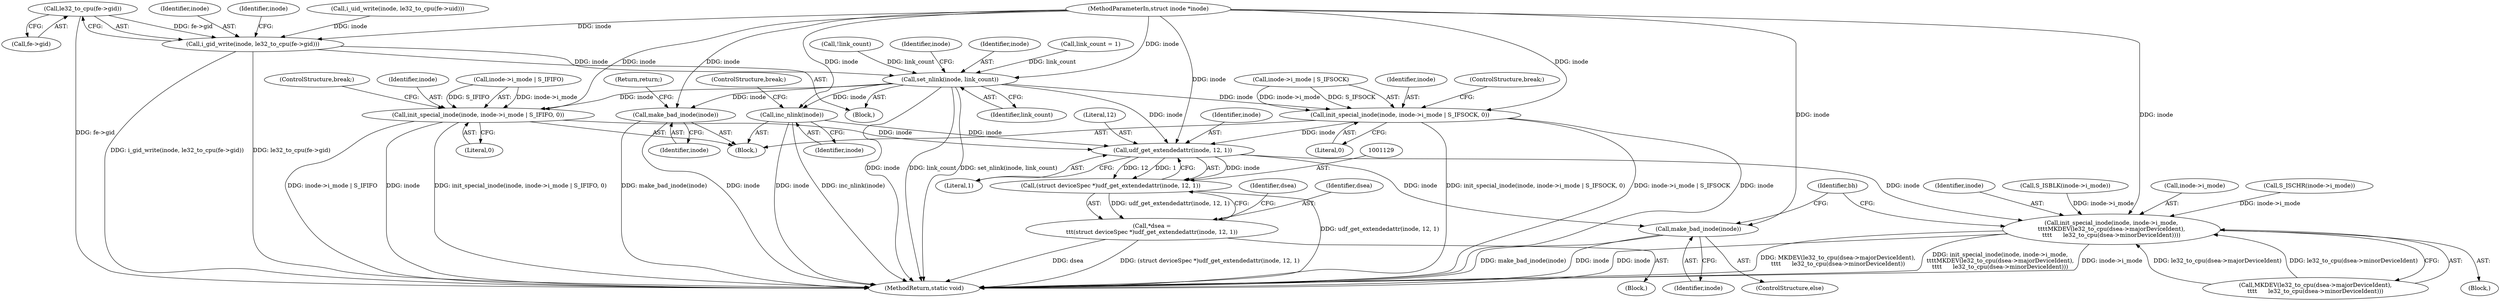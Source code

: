 digraph "0_linux_c03aa9f6e1f938618e6db2e23afef0574efeeb65@pointer" {
"1000607" [label="(Call,le32_to_cpu(fe->gid))"];
"1000605" [label="(Call,i_gid_write(inode, le32_to_cpu(fe->gid)))"];
"1000713" [label="(Call,set_nlink(inode, link_count))"];
"1000980" [label="(Call,inc_nlink(inode))"];
"1001130" [label="(Call,udf_get_extendedattr(inode, 12, 1))"];
"1001128" [label="(Call,(struct deviceSpec *)udf_get_extendedattr(inode, 12, 1))"];
"1001126" [label="(Call,*dsea =\n\t\t\t(struct deviceSpec *)udf_get_extendedattr(inode, 12, 1))"];
"1001137" [label="(Call,init_special_inode(inode, inode->i_mode,\n\t\t\t\tMKDEV(le32_to_cpu(dsea->majorDeviceIdent),\n\t\t\t\t      le32_to_cpu(dsea->minorDeviceIdent))))"];
"1001152" [label="(Call,make_bad_inode(inode))"];
"1001043" [label="(Call,init_special_inode(inode, inode->i_mode | S_IFIFO, 0))"];
"1001053" [label="(Call,init_special_inode(inode, inode->i_mode | S_IFSOCK, 0))"];
"1001111" [label="(Call,make_bad_inode(inode))"];
"1000708" [label="(Call,!link_count)"];
"1001061" [label="(ControlStructure,break;)"];
"1000980" [label="(Call,inc_nlink(inode))"];
"1001050" [label="(Literal,0)"];
"1001128" [label="(Call,(struct deviceSpec *)udf_get_extendedattr(inode, 12, 1))"];
"1001138" [label="(Identifier,inode)"];
"1001055" [label="(Call,inode->i_mode | S_IFSOCK)"];
"1000616" [label="(Identifier,inode)"];
"1001113" [label="(Return,return;)"];
"1001051" [label="(ControlStructure,break;)"];
"1001126" [label="(Call,*dsea =\n\t\t\t(struct deviceSpec *)udf_get_extendedattr(inode, 12, 1))"];
"1000961" [label="(Block,)"];
"1000571" [label="(Call,i_uid_write(inode, le32_to_cpu(fe->uid)))"];
"1001127" [label="(Identifier,dsea)"];
"1000607" [label="(Call,le32_to_cpu(fe->gid))"];
"1001136" [label="(Block,)"];
"1001053" [label="(Call,init_special_inode(inode, inode->i_mode | S_IFSOCK, 0))"];
"1000605" [label="(Call,i_gid_write(inode, le32_to_cpu(fe->gid)))"];
"1000105" [label="(Block,)"];
"1001120" [label="(Call,S_ISBLK(inode->i_mode))"];
"1001060" [label="(Literal,0)"];
"1001137" [label="(Call,init_special_inode(inode, inode->i_mode,\n\t\t\t\tMKDEV(le32_to_cpu(dsea->majorDeviceIdent),\n\t\t\t\t      le32_to_cpu(dsea->minorDeviceIdent))))"];
"1000718" [label="(Identifier,inode)"];
"1001130" [label="(Call,udf_get_extendedattr(inode, 12, 1))"];
"1001135" [label="(Identifier,dsea)"];
"1001044" [label="(Identifier,inode)"];
"1000608" [label="(Call,fe->gid)"];
"1001054" [label="(Identifier,inode)"];
"1001142" [label="(Call,MKDEV(le32_to_cpu(dsea->majorDeviceIdent),\n\t\t\t\t      le32_to_cpu(dsea->minorDeviceIdent)))"];
"1000981" [label="(Identifier,inode)"];
"1001133" [label="(Literal,1)"];
"1000714" [label="(Identifier,inode)"];
"1001139" [label="(Call,inode->i_mode)"];
"1001131" [label="(Identifier,inode)"];
"1001152" [label="(Call,make_bad_inode(inode))"];
"1001045" [label="(Call,inode->i_mode | S_IFIFO)"];
"1000710" [label="(Call,link_count = 1)"];
"1001043" [label="(Call,init_special_inode(inode, inode->i_mode | S_IFIFO, 0))"];
"1001155" [label="(Identifier,bh)"];
"1001112" [label="(Identifier,inode)"];
"1001151" [label="(ControlStructure,else)"];
"1001111" [label="(Call,make_bad_inode(inode))"];
"1000713" [label="(Call,set_nlink(inode, link_count))"];
"1001124" [label="(Block,)"];
"1000104" [label="(MethodParameterIn,struct inode *inode)"];
"1001156" [label="(MethodReturn,static void)"];
"1001153" [label="(Identifier,inode)"];
"1000606" [label="(Identifier,inode)"];
"1001132" [label="(Literal,12)"];
"1000715" [label="(Identifier,link_count)"];
"1000982" [label="(ControlStructure,break;)"];
"1001116" [label="(Call,S_ISCHR(inode->i_mode))"];
"1000607" -> "1000605"  [label="AST: "];
"1000607" -> "1000608"  [label="CFG: "];
"1000608" -> "1000607"  [label="AST: "];
"1000605" -> "1000607"  [label="CFG: "];
"1000607" -> "1001156"  [label="DDG: fe->gid"];
"1000607" -> "1000605"  [label="DDG: fe->gid"];
"1000605" -> "1000105"  [label="AST: "];
"1000606" -> "1000605"  [label="AST: "];
"1000616" -> "1000605"  [label="CFG: "];
"1000605" -> "1001156"  [label="DDG: le32_to_cpu(fe->gid)"];
"1000605" -> "1001156"  [label="DDG: i_gid_write(inode, le32_to_cpu(fe->gid))"];
"1000571" -> "1000605"  [label="DDG: inode"];
"1000104" -> "1000605"  [label="DDG: inode"];
"1000605" -> "1000713"  [label="DDG: inode"];
"1000713" -> "1000105"  [label="AST: "];
"1000713" -> "1000715"  [label="CFG: "];
"1000714" -> "1000713"  [label="AST: "];
"1000715" -> "1000713"  [label="AST: "];
"1000718" -> "1000713"  [label="CFG: "];
"1000713" -> "1001156"  [label="DDG: inode"];
"1000713" -> "1001156"  [label="DDG: link_count"];
"1000713" -> "1001156"  [label="DDG: set_nlink(inode, link_count)"];
"1000104" -> "1000713"  [label="DDG: inode"];
"1000708" -> "1000713"  [label="DDG: link_count"];
"1000710" -> "1000713"  [label="DDG: link_count"];
"1000713" -> "1000980"  [label="DDG: inode"];
"1000713" -> "1001043"  [label="DDG: inode"];
"1000713" -> "1001053"  [label="DDG: inode"];
"1000713" -> "1001111"  [label="DDG: inode"];
"1000713" -> "1001130"  [label="DDG: inode"];
"1000980" -> "1000961"  [label="AST: "];
"1000980" -> "1000981"  [label="CFG: "];
"1000981" -> "1000980"  [label="AST: "];
"1000982" -> "1000980"  [label="CFG: "];
"1000980" -> "1001156"  [label="DDG: inode"];
"1000980" -> "1001156"  [label="DDG: inc_nlink(inode)"];
"1000104" -> "1000980"  [label="DDG: inode"];
"1000980" -> "1001130"  [label="DDG: inode"];
"1001130" -> "1001128"  [label="AST: "];
"1001130" -> "1001133"  [label="CFG: "];
"1001131" -> "1001130"  [label="AST: "];
"1001132" -> "1001130"  [label="AST: "];
"1001133" -> "1001130"  [label="AST: "];
"1001128" -> "1001130"  [label="CFG: "];
"1001130" -> "1001128"  [label="DDG: inode"];
"1001130" -> "1001128"  [label="DDG: 12"];
"1001130" -> "1001128"  [label="DDG: 1"];
"1001043" -> "1001130"  [label="DDG: inode"];
"1001053" -> "1001130"  [label="DDG: inode"];
"1000104" -> "1001130"  [label="DDG: inode"];
"1001130" -> "1001137"  [label="DDG: inode"];
"1001130" -> "1001152"  [label="DDG: inode"];
"1001128" -> "1001126"  [label="AST: "];
"1001129" -> "1001128"  [label="AST: "];
"1001126" -> "1001128"  [label="CFG: "];
"1001128" -> "1001156"  [label="DDG: udf_get_extendedattr(inode, 12, 1)"];
"1001128" -> "1001126"  [label="DDG: udf_get_extendedattr(inode, 12, 1)"];
"1001126" -> "1001124"  [label="AST: "];
"1001127" -> "1001126"  [label="AST: "];
"1001135" -> "1001126"  [label="CFG: "];
"1001126" -> "1001156"  [label="DDG: dsea"];
"1001126" -> "1001156"  [label="DDG: (struct deviceSpec *)udf_get_extendedattr(inode, 12, 1)"];
"1001137" -> "1001136"  [label="AST: "];
"1001137" -> "1001142"  [label="CFG: "];
"1001138" -> "1001137"  [label="AST: "];
"1001139" -> "1001137"  [label="AST: "];
"1001142" -> "1001137"  [label="AST: "];
"1001155" -> "1001137"  [label="CFG: "];
"1001137" -> "1001156"  [label="DDG: init_special_inode(inode, inode->i_mode,\n\t\t\t\tMKDEV(le32_to_cpu(dsea->majorDeviceIdent),\n\t\t\t\t      le32_to_cpu(dsea->minorDeviceIdent)))"];
"1001137" -> "1001156"  [label="DDG: inode->i_mode"];
"1001137" -> "1001156"  [label="DDG: inode"];
"1001137" -> "1001156"  [label="DDG: MKDEV(le32_to_cpu(dsea->majorDeviceIdent),\n\t\t\t\t      le32_to_cpu(dsea->minorDeviceIdent))"];
"1000104" -> "1001137"  [label="DDG: inode"];
"1001120" -> "1001137"  [label="DDG: inode->i_mode"];
"1001116" -> "1001137"  [label="DDG: inode->i_mode"];
"1001142" -> "1001137"  [label="DDG: le32_to_cpu(dsea->majorDeviceIdent)"];
"1001142" -> "1001137"  [label="DDG: le32_to_cpu(dsea->minorDeviceIdent)"];
"1001152" -> "1001151"  [label="AST: "];
"1001152" -> "1001153"  [label="CFG: "];
"1001153" -> "1001152"  [label="AST: "];
"1001155" -> "1001152"  [label="CFG: "];
"1001152" -> "1001156"  [label="DDG: make_bad_inode(inode)"];
"1001152" -> "1001156"  [label="DDG: inode"];
"1000104" -> "1001152"  [label="DDG: inode"];
"1001043" -> "1000961"  [label="AST: "];
"1001043" -> "1001050"  [label="CFG: "];
"1001044" -> "1001043"  [label="AST: "];
"1001045" -> "1001043"  [label="AST: "];
"1001050" -> "1001043"  [label="AST: "];
"1001051" -> "1001043"  [label="CFG: "];
"1001043" -> "1001156"  [label="DDG: inode->i_mode | S_IFIFO"];
"1001043" -> "1001156"  [label="DDG: inode"];
"1001043" -> "1001156"  [label="DDG: init_special_inode(inode, inode->i_mode | S_IFIFO, 0)"];
"1000104" -> "1001043"  [label="DDG: inode"];
"1001045" -> "1001043"  [label="DDG: inode->i_mode"];
"1001045" -> "1001043"  [label="DDG: S_IFIFO"];
"1001053" -> "1000961"  [label="AST: "];
"1001053" -> "1001060"  [label="CFG: "];
"1001054" -> "1001053"  [label="AST: "];
"1001055" -> "1001053"  [label="AST: "];
"1001060" -> "1001053"  [label="AST: "];
"1001061" -> "1001053"  [label="CFG: "];
"1001053" -> "1001156"  [label="DDG: inode->i_mode | S_IFSOCK"];
"1001053" -> "1001156"  [label="DDG: inode"];
"1001053" -> "1001156"  [label="DDG: init_special_inode(inode, inode->i_mode | S_IFSOCK, 0)"];
"1000104" -> "1001053"  [label="DDG: inode"];
"1001055" -> "1001053"  [label="DDG: inode->i_mode"];
"1001055" -> "1001053"  [label="DDG: S_IFSOCK"];
"1001111" -> "1000961"  [label="AST: "];
"1001111" -> "1001112"  [label="CFG: "];
"1001112" -> "1001111"  [label="AST: "];
"1001113" -> "1001111"  [label="CFG: "];
"1001111" -> "1001156"  [label="DDG: make_bad_inode(inode)"];
"1001111" -> "1001156"  [label="DDG: inode"];
"1000104" -> "1001111"  [label="DDG: inode"];
}
